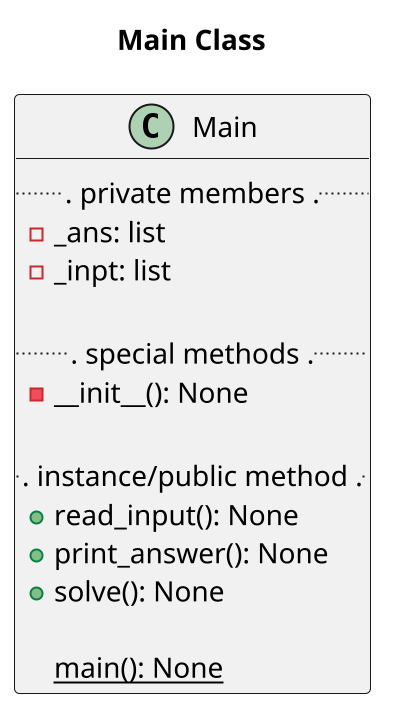 @startuml Main Class 
scale 2
title Main Class

class Main {
    ... private members ...
    - _ans: list
    - _inpt: list

    ... special methods ...
    - __init__(): None

    ... instance/public method ...
    + read_input(): None
    + print_answer(): None
    + solve(): None
    
    {static} main(): None
}

@enduml